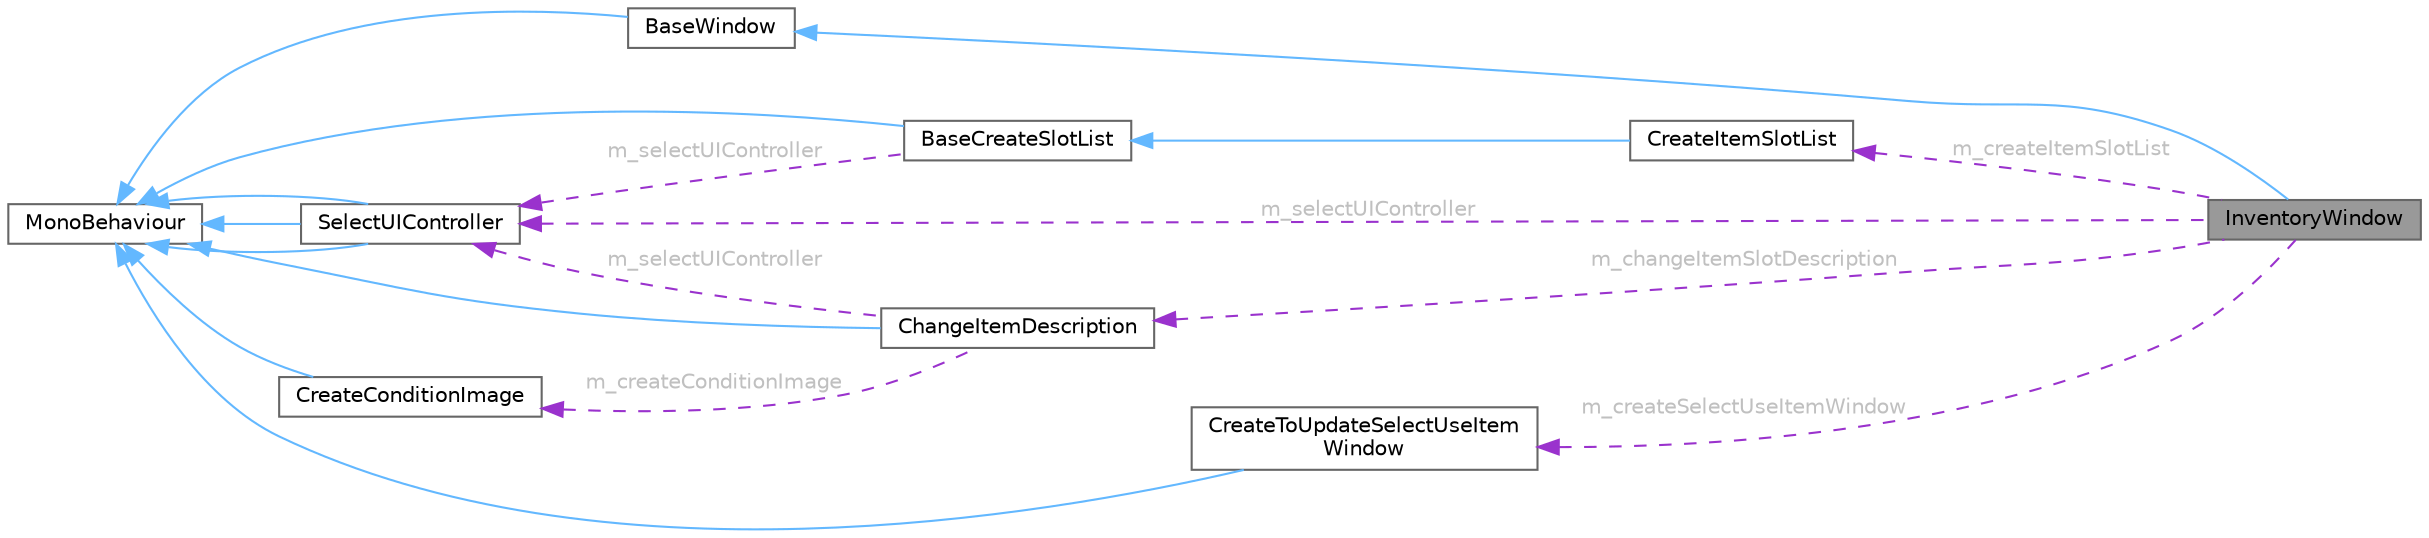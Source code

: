 digraph "InventoryWindow"
{
 // LATEX_PDF_SIZE
  bgcolor="transparent";
  edge [fontname=Helvetica,fontsize=10,labelfontname=Helvetica,labelfontsize=10];
  node [fontname=Helvetica,fontsize=10,shape=box,height=0.2,width=0.4];
  rankdir="LR";
  Node1 [id="Node000001",label="InventoryWindow",height=0.2,width=0.4,color="gray40", fillcolor="grey60", style="filled", fontcolor="black",tooltip=" "];
  Node2 -> Node1 [id="edge18_Node000001_Node000002",dir="back",color="steelblue1",style="solid",tooltip=" "];
  Node2 [id="Node000002",label="BaseWindow",height=0.2,width=0.4,color="gray40", fillcolor="white", style="filled",URL="$class_base_window.html",tooltip=" "];
  Node3 -> Node2 [id="edge19_Node000002_Node000003",dir="back",color="steelblue1",style="solid",tooltip=" "];
  Node3 [id="Node000003",label="MonoBehaviour",height=0.2,width=0.4,color="gray40", fillcolor="white", style="filled",tooltip=" "];
  Node4 -> Node1 [id="edge20_Node000001_Node000004",dir="back",color="darkorchid3",style="dashed",tooltip=" ",label=" m_createItemSlotList",fontcolor="grey" ];
  Node4 [id="Node000004",label="CreateItemSlotList",height=0.2,width=0.4,color="gray40", fillcolor="white", style="filled",URL="$class_create_item_slot_list.html",tooltip=" "];
  Node5 -> Node4 [id="edge21_Node000004_Node000005",dir="back",color="steelblue1",style="solid",tooltip=" "];
  Node5 [id="Node000005",label="BaseCreateSlotList",height=0.2,width=0.4,color="gray40", fillcolor="white", style="filled",URL="$class_base_create_slot_list.html",tooltip=" "];
  Node3 -> Node5 [id="edge22_Node000005_Node000003",dir="back",color="steelblue1",style="solid",tooltip=" "];
  Node6 -> Node5 [id="edge23_Node000005_Node000006",dir="back",color="darkorchid3",style="dashed",tooltip=" ",label=" m_selectUIController",fontcolor="grey" ];
  Node6 [id="Node000006",label="SelectUIController",height=0.2,width=0.4,color="gray40", fillcolor="white", style="filled",URL="$class_select_u_i_controller.html",tooltip=" "];
  Node3 -> Node6 [id="edge24_Node000006_Node000003",dir="back",color="steelblue1",style="solid",tooltip=" "];
  Node3 -> Node6 [id="edge25_Node000006_Node000003",dir="back",color="steelblue1",style="solid",tooltip=" "];
  Node3 -> Node6 [id="edge26_Node000006_Node000003",dir="back",color="steelblue1",style="solid",tooltip=" "];
  Node7 -> Node1 [id="edge27_Node000001_Node000007",dir="back",color="darkorchid3",style="dashed",tooltip=" ",label=" m_changeItemSlotDescription",fontcolor="grey" ];
  Node7 [id="Node000007",label="ChangeItemDescription",height=0.2,width=0.4,color="gray40", fillcolor="white", style="filled",URL="$class_change_item_description.html",tooltip=" "];
  Node3 -> Node7 [id="edge28_Node000007_Node000003",dir="back",color="steelblue1",style="solid",tooltip=" "];
  Node6 -> Node7 [id="edge29_Node000007_Node000006",dir="back",color="darkorchid3",style="dashed",tooltip=" ",label=" m_selectUIController",fontcolor="grey" ];
  Node8 -> Node7 [id="edge30_Node000007_Node000008",dir="back",color="darkorchid3",style="dashed",tooltip=" ",label=" m_createConditionImage",fontcolor="grey" ];
  Node8 [id="Node000008",label="CreateConditionImage",height=0.2,width=0.4,color="gray40", fillcolor="white", style="filled",URL="$class_create_condition_image.html",tooltip=" "];
  Node3 -> Node8 [id="edge31_Node000008_Node000003",dir="back",color="steelblue1",style="solid",tooltip=" "];
  Node6 -> Node1 [id="edge32_Node000001_Node000006",dir="back",color="darkorchid3",style="dashed",tooltip=" ",label=" m_selectUIController",fontcolor="grey" ];
  Node9 -> Node1 [id="edge33_Node000001_Node000009",dir="back",color="darkorchid3",style="dashed",tooltip=" ",label=" m_createSelectUseItemWindow",fontcolor="grey" ];
  Node9 [id="Node000009",label="CreateToUpdateSelectUseItem\lWindow",height=0.2,width=0.4,color="gray40", fillcolor="white", style="filled",URL="$class_create_to_update_select_use_item_window.html",tooltip=" "];
  Node3 -> Node9 [id="edge34_Node000009_Node000003",dir="back",color="steelblue1",style="solid",tooltip=" "];
}
